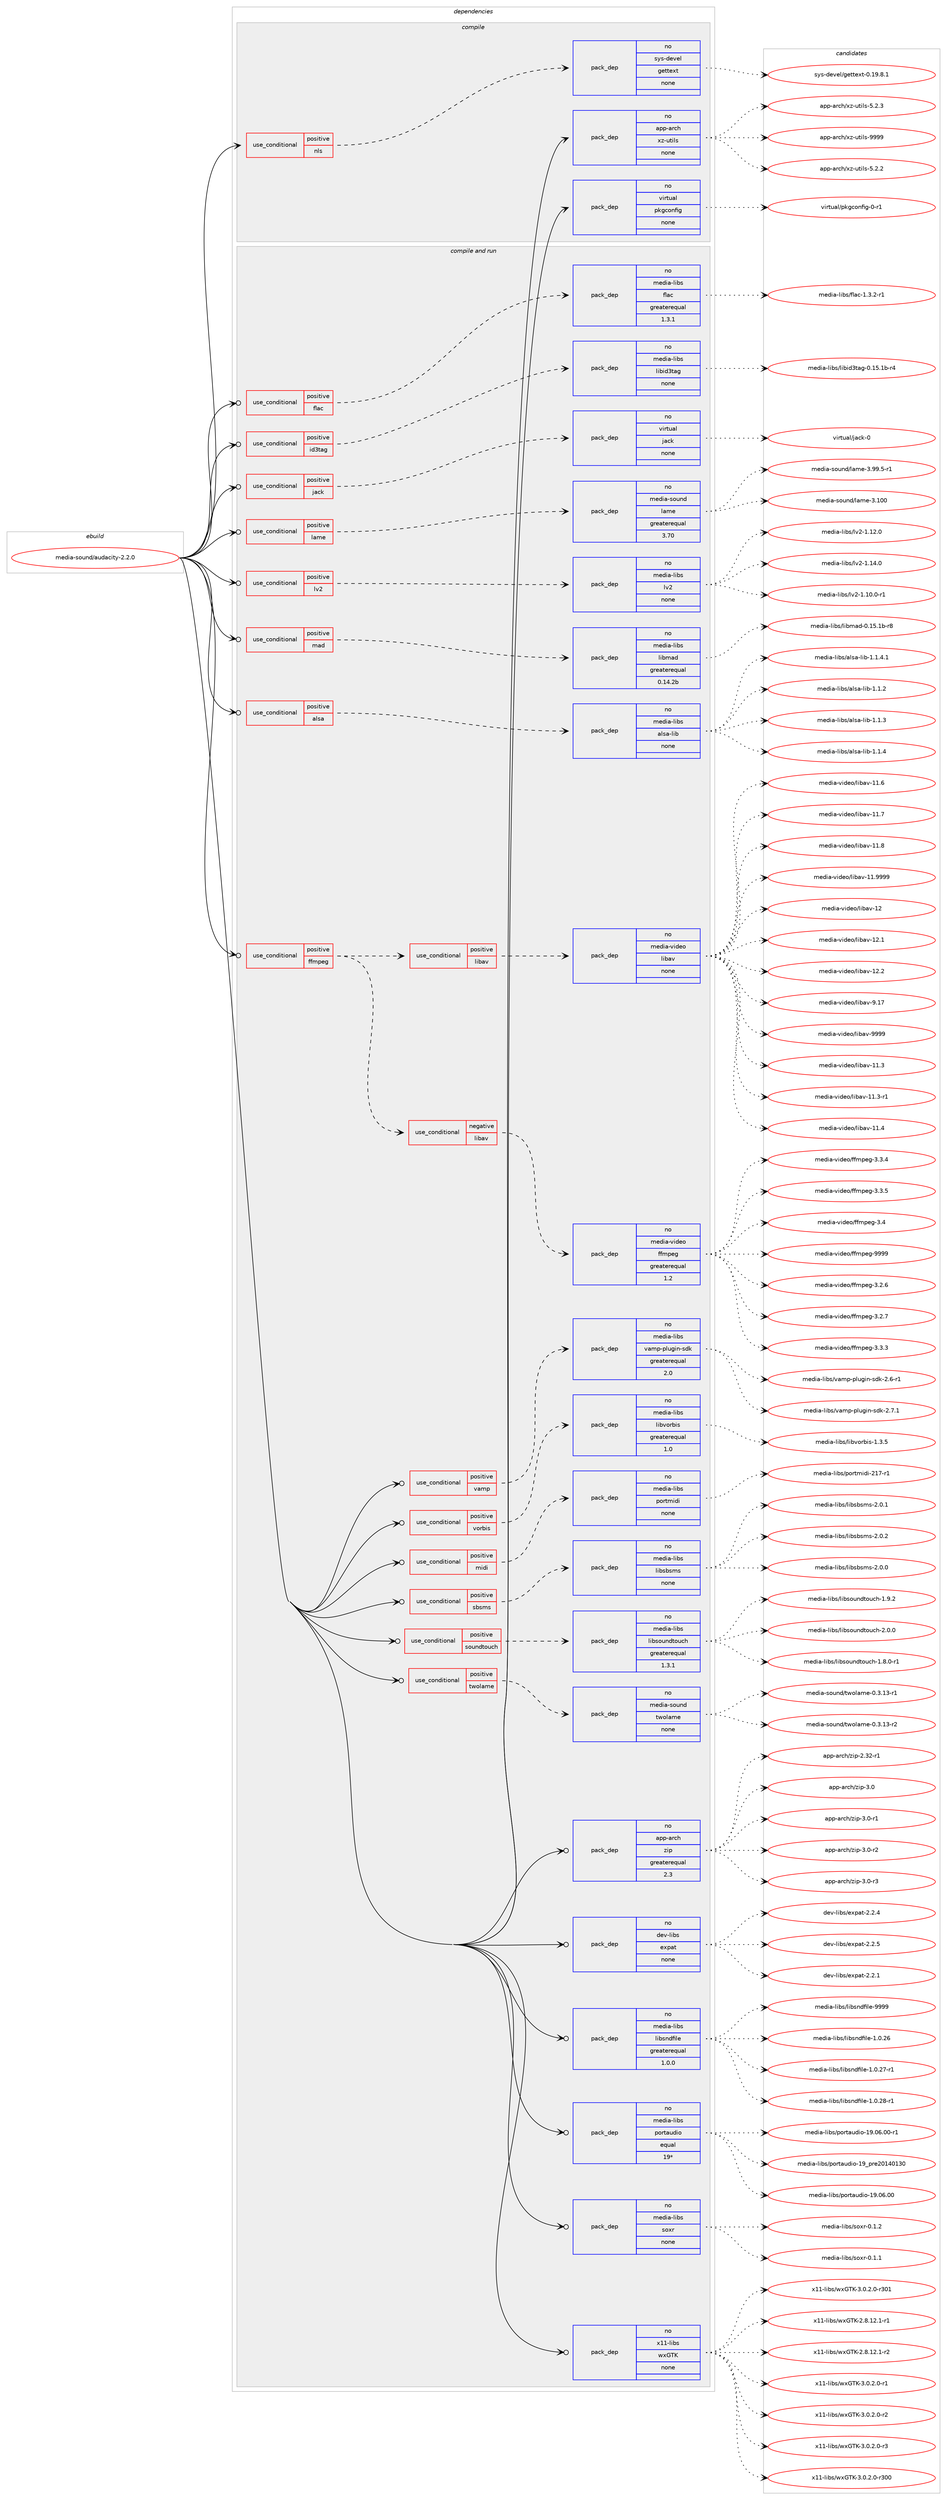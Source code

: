 digraph prolog {

# *************
# Graph options
# *************

newrank=true;
concentrate=true;
compound=true;
graph [rankdir=LR,fontname=Helvetica,fontsize=10,ranksep=1.5];#, ranksep=2.5, nodesep=0.2];
edge  [arrowhead=vee];
node  [fontname=Helvetica,fontsize=10];

# **********
# The ebuild
# **********

subgraph cluster_leftcol {
color=gray;
rank=same;
label=<<i>ebuild</i>>;
id [label="media-sound/audacity-2.2.0", color=red, width=4, href="../media-sound/audacity-2.2.0.svg"];
}

# ****************
# The dependencies
# ****************

subgraph cluster_midcol {
color=gray;
label=<<i>dependencies</i>>;
subgraph cluster_compile {
fillcolor="#eeeeee";
style=filled;
label=<<i>compile</i>>;
subgraph cond92929 {
dependency379098 [label=<<TABLE BORDER="0" CELLBORDER="1" CELLSPACING="0" CELLPADDING="4"><TR><TD ROWSPAN="3" CELLPADDING="10">use_conditional</TD></TR><TR><TD>positive</TD></TR><TR><TD>nls</TD></TR></TABLE>>, shape=none, color=red];
subgraph pack280088 {
dependency379099 [label=<<TABLE BORDER="0" CELLBORDER="1" CELLSPACING="0" CELLPADDING="4" WIDTH="220"><TR><TD ROWSPAN="6" CELLPADDING="30">pack_dep</TD></TR><TR><TD WIDTH="110">no</TD></TR><TR><TD>sys-devel</TD></TR><TR><TD>gettext</TD></TR><TR><TD>none</TD></TR><TR><TD></TD></TR></TABLE>>, shape=none, color=blue];
}
dependency379098:e -> dependency379099:w [weight=20,style="dashed",arrowhead="vee"];
}
id:e -> dependency379098:w [weight=20,style="solid",arrowhead="vee"];
subgraph pack280089 {
dependency379100 [label=<<TABLE BORDER="0" CELLBORDER="1" CELLSPACING="0" CELLPADDING="4" WIDTH="220"><TR><TD ROWSPAN="6" CELLPADDING="30">pack_dep</TD></TR><TR><TD WIDTH="110">no</TD></TR><TR><TD>app-arch</TD></TR><TR><TD>xz-utils</TD></TR><TR><TD>none</TD></TR><TR><TD></TD></TR></TABLE>>, shape=none, color=blue];
}
id:e -> dependency379100:w [weight=20,style="solid",arrowhead="vee"];
subgraph pack280090 {
dependency379101 [label=<<TABLE BORDER="0" CELLBORDER="1" CELLSPACING="0" CELLPADDING="4" WIDTH="220"><TR><TD ROWSPAN="6" CELLPADDING="30">pack_dep</TD></TR><TR><TD WIDTH="110">no</TD></TR><TR><TD>virtual</TD></TR><TR><TD>pkgconfig</TD></TR><TR><TD>none</TD></TR><TR><TD></TD></TR></TABLE>>, shape=none, color=blue];
}
id:e -> dependency379101:w [weight=20,style="solid",arrowhead="vee"];
}
subgraph cluster_compileandrun {
fillcolor="#eeeeee";
style=filled;
label=<<i>compile and run</i>>;
subgraph cond92930 {
dependency379102 [label=<<TABLE BORDER="0" CELLBORDER="1" CELLSPACING="0" CELLPADDING="4"><TR><TD ROWSPAN="3" CELLPADDING="10">use_conditional</TD></TR><TR><TD>positive</TD></TR><TR><TD>alsa</TD></TR></TABLE>>, shape=none, color=red];
subgraph pack280091 {
dependency379103 [label=<<TABLE BORDER="0" CELLBORDER="1" CELLSPACING="0" CELLPADDING="4" WIDTH="220"><TR><TD ROWSPAN="6" CELLPADDING="30">pack_dep</TD></TR><TR><TD WIDTH="110">no</TD></TR><TR><TD>media-libs</TD></TR><TR><TD>alsa-lib</TD></TR><TR><TD>none</TD></TR><TR><TD></TD></TR></TABLE>>, shape=none, color=blue];
}
dependency379102:e -> dependency379103:w [weight=20,style="dashed",arrowhead="vee"];
}
id:e -> dependency379102:w [weight=20,style="solid",arrowhead="odotvee"];
subgraph cond92931 {
dependency379104 [label=<<TABLE BORDER="0" CELLBORDER="1" CELLSPACING="0" CELLPADDING="4"><TR><TD ROWSPAN="3" CELLPADDING="10">use_conditional</TD></TR><TR><TD>positive</TD></TR><TR><TD>ffmpeg</TD></TR></TABLE>>, shape=none, color=red];
subgraph cond92932 {
dependency379105 [label=<<TABLE BORDER="0" CELLBORDER="1" CELLSPACING="0" CELLPADDING="4"><TR><TD ROWSPAN="3" CELLPADDING="10">use_conditional</TD></TR><TR><TD>positive</TD></TR><TR><TD>libav</TD></TR></TABLE>>, shape=none, color=red];
subgraph pack280092 {
dependency379106 [label=<<TABLE BORDER="0" CELLBORDER="1" CELLSPACING="0" CELLPADDING="4" WIDTH="220"><TR><TD ROWSPAN="6" CELLPADDING="30">pack_dep</TD></TR><TR><TD WIDTH="110">no</TD></TR><TR><TD>media-video</TD></TR><TR><TD>libav</TD></TR><TR><TD>none</TD></TR><TR><TD></TD></TR></TABLE>>, shape=none, color=blue];
}
dependency379105:e -> dependency379106:w [weight=20,style="dashed",arrowhead="vee"];
}
dependency379104:e -> dependency379105:w [weight=20,style="dashed",arrowhead="vee"];
subgraph cond92933 {
dependency379107 [label=<<TABLE BORDER="0" CELLBORDER="1" CELLSPACING="0" CELLPADDING="4"><TR><TD ROWSPAN="3" CELLPADDING="10">use_conditional</TD></TR><TR><TD>negative</TD></TR><TR><TD>libav</TD></TR></TABLE>>, shape=none, color=red];
subgraph pack280093 {
dependency379108 [label=<<TABLE BORDER="0" CELLBORDER="1" CELLSPACING="0" CELLPADDING="4" WIDTH="220"><TR><TD ROWSPAN="6" CELLPADDING="30">pack_dep</TD></TR><TR><TD WIDTH="110">no</TD></TR><TR><TD>media-video</TD></TR><TR><TD>ffmpeg</TD></TR><TR><TD>greaterequal</TD></TR><TR><TD>1.2</TD></TR></TABLE>>, shape=none, color=blue];
}
dependency379107:e -> dependency379108:w [weight=20,style="dashed",arrowhead="vee"];
}
dependency379104:e -> dependency379107:w [weight=20,style="dashed",arrowhead="vee"];
}
id:e -> dependency379104:w [weight=20,style="solid",arrowhead="odotvee"];
subgraph cond92934 {
dependency379109 [label=<<TABLE BORDER="0" CELLBORDER="1" CELLSPACING="0" CELLPADDING="4"><TR><TD ROWSPAN="3" CELLPADDING="10">use_conditional</TD></TR><TR><TD>positive</TD></TR><TR><TD>flac</TD></TR></TABLE>>, shape=none, color=red];
subgraph pack280094 {
dependency379110 [label=<<TABLE BORDER="0" CELLBORDER="1" CELLSPACING="0" CELLPADDING="4" WIDTH="220"><TR><TD ROWSPAN="6" CELLPADDING="30">pack_dep</TD></TR><TR><TD WIDTH="110">no</TD></TR><TR><TD>media-libs</TD></TR><TR><TD>flac</TD></TR><TR><TD>greaterequal</TD></TR><TR><TD>1.3.1</TD></TR></TABLE>>, shape=none, color=blue];
}
dependency379109:e -> dependency379110:w [weight=20,style="dashed",arrowhead="vee"];
}
id:e -> dependency379109:w [weight=20,style="solid",arrowhead="odotvee"];
subgraph cond92935 {
dependency379111 [label=<<TABLE BORDER="0" CELLBORDER="1" CELLSPACING="0" CELLPADDING="4"><TR><TD ROWSPAN="3" CELLPADDING="10">use_conditional</TD></TR><TR><TD>positive</TD></TR><TR><TD>id3tag</TD></TR></TABLE>>, shape=none, color=red];
subgraph pack280095 {
dependency379112 [label=<<TABLE BORDER="0" CELLBORDER="1" CELLSPACING="0" CELLPADDING="4" WIDTH="220"><TR><TD ROWSPAN="6" CELLPADDING="30">pack_dep</TD></TR><TR><TD WIDTH="110">no</TD></TR><TR><TD>media-libs</TD></TR><TR><TD>libid3tag</TD></TR><TR><TD>none</TD></TR><TR><TD></TD></TR></TABLE>>, shape=none, color=blue];
}
dependency379111:e -> dependency379112:w [weight=20,style="dashed",arrowhead="vee"];
}
id:e -> dependency379111:w [weight=20,style="solid",arrowhead="odotvee"];
subgraph cond92936 {
dependency379113 [label=<<TABLE BORDER="0" CELLBORDER="1" CELLSPACING="0" CELLPADDING="4"><TR><TD ROWSPAN="3" CELLPADDING="10">use_conditional</TD></TR><TR><TD>positive</TD></TR><TR><TD>jack</TD></TR></TABLE>>, shape=none, color=red];
subgraph pack280096 {
dependency379114 [label=<<TABLE BORDER="0" CELLBORDER="1" CELLSPACING="0" CELLPADDING="4" WIDTH="220"><TR><TD ROWSPAN="6" CELLPADDING="30">pack_dep</TD></TR><TR><TD WIDTH="110">no</TD></TR><TR><TD>virtual</TD></TR><TR><TD>jack</TD></TR><TR><TD>none</TD></TR><TR><TD></TD></TR></TABLE>>, shape=none, color=blue];
}
dependency379113:e -> dependency379114:w [weight=20,style="dashed",arrowhead="vee"];
}
id:e -> dependency379113:w [weight=20,style="solid",arrowhead="odotvee"];
subgraph cond92937 {
dependency379115 [label=<<TABLE BORDER="0" CELLBORDER="1" CELLSPACING="0" CELLPADDING="4"><TR><TD ROWSPAN="3" CELLPADDING="10">use_conditional</TD></TR><TR><TD>positive</TD></TR><TR><TD>lame</TD></TR></TABLE>>, shape=none, color=red];
subgraph pack280097 {
dependency379116 [label=<<TABLE BORDER="0" CELLBORDER="1" CELLSPACING="0" CELLPADDING="4" WIDTH="220"><TR><TD ROWSPAN="6" CELLPADDING="30">pack_dep</TD></TR><TR><TD WIDTH="110">no</TD></TR><TR><TD>media-sound</TD></TR><TR><TD>lame</TD></TR><TR><TD>greaterequal</TD></TR><TR><TD>3.70</TD></TR></TABLE>>, shape=none, color=blue];
}
dependency379115:e -> dependency379116:w [weight=20,style="dashed",arrowhead="vee"];
}
id:e -> dependency379115:w [weight=20,style="solid",arrowhead="odotvee"];
subgraph cond92938 {
dependency379117 [label=<<TABLE BORDER="0" CELLBORDER="1" CELLSPACING="0" CELLPADDING="4"><TR><TD ROWSPAN="3" CELLPADDING="10">use_conditional</TD></TR><TR><TD>positive</TD></TR><TR><TD>lv2</TD></TR></TABLE>>, shape=none, color=red];
subgraph pack280098 {
dependency379118 [label=<<TABLE BORDER="0" CELLBORDER="1" CELLSPACING="0" CELLPADDING="4" WIDTH="220"><TR><TD ROWSPAN="6" CELLPADDING="30">pack_dep</TD></TR><TR><TD WIDTH="110">no</TD></TR><TR><TD>media-libs</TD></TR><TR><TD>lv2</TD></TR><TR><TD>none</TD></TR><TR><TD></TD></TR></TABLE>>, shape=none, color=blue];
}
dependency379117:e -> dependency379118:w [weight=20,style="dashed",arrowhead="vee"];
}
id:e -> dependency379117:w [weight=20,style="solid",arrowhead="odotvee"];
subgraph cond92939 {
dependency379119 [label=<<TABLE BORDER="0" CELLBORDER="1" CELLSPACING="0" CELLPADDING="4"><TR><TD ROWSPAN="3" CELLPADDING="10">use_conditional</TD></TR><TR><TD>positive</TD></TR><TR><TD>mad</TD></TR></TABLE>>, shape=none, color=red];
subgraph pack280099 {
dependency379120 [label=<<TABLE BORDER="0" CELLBORDER="1" CELLSPACING="0" CELLPADDING="4" WIDTH="220"><TR><TD ROWSPAN="6" CELLPADDING="30">pack_dep</TD></TR><TR><TD WIDTH="110">no</TD></TR><TR><TD>media-libs</TD></TR><TR><TD>libmad</TD></TR><TR><TD>greaterequal</TD></TR><TR><TD>0.14.2b</TD></TR></TABLE>>, shape=none, color=blue];
}
dependency379119:e -> dependency379120:w [weight=20,style="dashed",arrowhead="vee"];
}
id:e -> dependency379119:w [weight=20,style="solid",arrowhead="odotvee"];
subgraph cond92940 {
dependency379121 [label=<<TABLE BORDER="0" CELLBORDER="1" CELLSPACING="0" CELLPADDING="4"><TR><TD ROWSPAN="3" CELLPADDING="10">use_conditional</TD></TR><TR><TD>positive</TD></TR><TR><TD>midi</TD></TR></TABLE>>, shape=none, color=red];
subgraph pack280100 {
dependency379122 [label=<<TABLE BORDER="0" CELLBORDER="1" CELLSPACING="0" CELLPADDING="4" WIDTH="220"><TR><TD ROWSPAN="6" CELLPADDING="30">pack_dep</TD></TR><TR><TD WIDTH="110">no</TD></TR><TR><TD>media-libs</TD></TR><TR><TD>portmidi</TD></TR><TR><TD>none</TD></TR><TR><TD></TD></TR></TABLE>>, shape=none, color=blue];
}
dependency379121:e -> dependency379122:w [weight=20,style="dashed",arrowhead="vee"];
}
id:e -> dependency379121:w [weight=20,style="solid",arrowhead="odotvee"];
subgraph cond92941 {
dependency379123 [label=<<TABLE BORDER="0" CELLBORDER="1" CELLSPACING="0" CELLPADDING="4"><TR><TD ROWSPAN="3" CELLPADDING="10">use_conditional</TD></TR><TR><TD>positive</TD></TR><TR><TD>sbsms</TD></TR></TABLE>>, shape=none, color=red];
subgraph pack280101 {
dependency379124 [label=<<TABLE BORDER="0" CELLBORDER="1" CELLSPACING="0" CELLPADDING="4" WIDTH="220"><TR><TD ROWSPAN="6" CELLPADDING="30">pack_dep</TD></TR><TR><TD WIDTH="110">no</TD></TR><TR><TD>media-libs</TD></TR><TR><TD>libsbsms</TD></TR><TR><TD>none</TD></TR><TR><TD></TD></TR></TABLE>>, shape=none, color=blue];
}
dependency379123:e -> dependency379124:w [weight=20,style="dashed",arrowhead="vee"];
}
id:e -> dependency379123:w [weight=20,style="solid",arrowhead="odotvee"];
subgraph cond92942 {
dependency379125 [label=<<TABLE BORDER="0" CELLBORDER="1" CELLSPACING="0" CELLPADDING="4"><TR><TD ROWSPAN="3" CELLPADDING="10">use_conditional</TD></TR><TR><TD>positive</TD></TR><TR><TD>soundtouch</TD></TR></TABLE>>, shape=none, color=red];
subgraph pack280102 {
dependency379126 [label=<<TABLE BORDER="0" CELLBORDER="1" CELLSPACING="0" CELLPADDING="4" WIDTH="220"><TR><TD ROWSPAN="6" CELLPADDING="30">pack_dep</TD></TR><TR><TD WIDTH="110">no</TD></TR><TR><TD>media-libs</TD></TR><TR><TD>libsoundtouch</TD></TR><TR><TD>greaterequal</TD></TR><TR><TD>1.3.1</TD></TR></TABLE>>, shape=none, color=blue];
}
dependency379125:e -> dependency379126:w [weight=20,style="dashed",arrowhead="vee"];
}
id:e -> dependency379125:w [weight=20,style="solid",arrowhead="odotvee"];
subgraph cond92943 {
dependency379127 [label=<<TABLE BORDER="0" CELLBORDER="1" CELLSPACING="0" CELLPADDING="4"><TR><TD ROWSPAN="3" CELLPADDING="10">use_conditional</TD></TR><TR><TD>positive</TD></TR><TR><TD>twolame</TD></TR></TABLE>>, shape=none, color=red];
subgraph pack280103 {
dependency379128 [label=<<TABLE BORDER="0" CELLBORDER="1" CELLSPACING="0" CELLPADDING="4" WIDTH="220"><TR><TD ROWSPAN="6" CELLPADDING="30">pack_dep</TD></TR><TR><TD WIDTH="110">no</TD></TR><TR><TD>media-sound</TD></TR><TR><TD>twolame</TD></TR><TR><TD>none</TD></TR><TR><TD></TD></TR></TABLE>>, shape=none, color=blue];
}
dependency379127:e -> dependency379128:w [weight=20,style="dashed",arrowhead="vee"];
}
id:e -> dependency379127:w [weight=20,style="solid",arrowhead="odotvee"];
subgraph cond92944 {
dependency379129 [label=<<TABLE BORDER="0" CELLBORDER="1" CELLSPACING="0" CELLPADDING="4"><TR><TD ROWSPAN="3" CELLPADDING="10">use_conditional</TD></TR><TR><TD>positive</TD></TR><TR><TD>vamp</TD></TR></TABLE>>, shape=none, color=red];
subgraph pack280104 {
dependency379130 [label=<<TABLE BORDER="0" CELLBORDER="1" CELLSPACING="0" CELLPADDING="4" WIDTH="220"><TR><TD ROWSPAN="6" CELLPADDING="30">pack_dep</TD></TR><TR><TD WIDTH="110">no</TD></TR><TR><TD>media-libs</TD></TR><TR><TD>vamp-plugin-sdk</TD></TR><TR><TD>greaterequal</TD></TR><TR><TD>2.0</TD></TR></TABLE>>, shape=none, color=blue];
}
dependency379129:e -> dependency379130:w [weight=20,style="dashed",arrowhead="vee"];
}
id:e -> dependency379129:w [weight=20,style="solid",arrowhead="odotvee"];
subgraph cond92945 {
dependency379131 [label=<<TABLE BORDER="0" CELLBORDER="1" CELLSPACING="0" CELLPADDING="4"><TR><TD ROWSPAN="3" CELLPADDING="10">use_conditional</TD></TR><TR><TD>positive</TD></TR><TR><TD>vorbis</TD></TR></TABLE>>, shape=none, color=red];
subgraph pack280105 {
dependency379132 [label=<<TABLE BORDER="0" CELLBORDER="1" CELLSPACING="0" CELLPADDING="4" WIDTH="220"><TR><TD ROWSPAN="6" CELLPADDING="30">pack_dep</TD></TR><TR><TD WIDTH="110">no</TD></TR><TR><TD>media-libs</TD></TR><TR><TD>libvorbis</TD></TR><TR><TD>greaterequal</TD></TR><TR><TD>1.0</TD></TR></TABLE>>, shape=none, color=blue];
}
dependency379131:e -> dependency379132:w [weight=20,style="dashed",arrowhead="vee"];
}
id:e -> dependency379131:w [weight=20,style="solid",arrowhead="odotvee"];
subgraph pack280106 {
dependency379133 [label=<<TABLE BORDER="0" CELLBORDER="1" CELLSPACING="0" CELLPADDING="4" WIDTH="220"><TR><TD ROWSPAN="6" CELLPADDING="30">pack_dep</TD></TR><TR><TD WIDTH="110">no</TD></TR><TR><TD>app-arch</TD></TR><TR><TD>zip</TD></TR><TR><TD>greaterequal</TD></TR><TR><TD>2.3</TD></TR></TABLE>>, shape=none, color=blue];
}
id:e -> dependency379133:w [weight=20,style="solid",arrowhead="odotvee"];
subgraph pack280107 {
dependency379134 [label=<<TABLE BORDER="0" CELLBORDER="1" CELLSPACING="0" CELLPADDING="4" WIDTH="220"><TR><TD ROWSPAN="6" CELLPADDING="30">pack_dep</TD></TR><TR><TD WIDTH="110">no</TD></TR><TR><TD>dev-libs</TD></TR><TR><TD>expat</TD></TR><TR><TD>none</TD></TR><TR><TD></TD></TR></TABLE>>, shape=none, color=blue];
}
id:e -> dependency379134:w [weight=20,style="solid",arrowhead="odotvee"];
subgraph pack280108 {
dependency379135 [label=<<TABLE BORDER="0" CELLBORDER="1" CELLSPACING="0" CELLPADDING="4" WIDTH="220"><TR><TD ROWSPAN="6" CELLPADDING="30">pack_dep</TD></TR><TR><TD WIDTH="110">no</TD></TR><TR><TD>media-libs</TD></TR><TR><TD>libsndfile</TD></TR><TR><TD>greaterequal</TD></TR><TR><TD>1.0.0</TD></TR></TABLE>>, shape=none, color=blue];
}
id:e -> dependency379135:w [weight=20,style="solid",arrowhead="odotvee"];
subgraph pack280109 {
dependency379136 [label=<<TABLE BORDER="0" CELLBORDER="1" CELLSPACING="0" CELLPADDING="4" WIDTH="220"><TR><TD ROWSPAN="6" CELLPADDING="30">pack_dep</TD></TR><TR><TD WIDTH="110">no</TD></TR><TR><TD>media-libs</TD></TR><TR><TD>portaudio</TD></TR><TR><TD>equal</TD></TR><TR><TD>19*</TD></TR></TABLE>>, shape=none, color=blue];
}
id:e -> dependency379136:w [weight=20,style="solid",arrowhead="odotvee"];
subgraph pack280110 {
dependency379137 [label=<<TABLE BORDER="0" CELLBORDER="1" CELLSPACING="0" CELLPADDING="4" WIDTH="220"><TR><TD ROWSPAN="6" CELLPADDING="30">pack_dep</TD></TR><TR><TD WIDTH="110">no</TD></TR><TR><TD>media-libs</TD></TR><TR><TD>soxr</TD></TR><TR><TD>none</TD></TR><TR><TD></TD></TR></TABLE>>, shape=none, color=blue];
}
id:e -> dependency379137:w [weight=20,style="solid",arrowhead="odotvee"];
subgraph pack280111 {
dependency379138 [label=<<TABLE BORDER="0" CELLBORDER="1" CELLSPACING="0" CELLPADDING="4" WIDTH="220"><TR><TD ROWSPAN="6" CELLPADDING="30">pack_dep</TD></TR><TR><TD WIDTH="110">no</TD></TR><TR><TD>x11-libs</TD></TR><TR><TD>wxGTK</TD></TR><TR><TD>none</TD></TR><TR><TD></TD></TR></TABLE>>, shape=none, color=blue];
}
id:e -> dependency379138:w [weight=20,style="solid",arrowhead="odotvee"];
}
subgraph cluster_run {
fillcolor="#eeeeee";
style=filled;
label=<<i>run</i>>;
}
}

# **************
# The candidates
# **************

subgraph cluster_choices {
rank=same;
color=gray;
label=<<i>candidates</i>>;

subgraph choice280088 {
color=black;
nodesep=1;
choice1151211154510010111810110847103101116116101120116454846495746564649 [label="sys-devel/gettext-0.19.8.1", color=red, width=4,href="../sys-devel/gettext-0.19.8.1.svg"];
dependency379099:e -> choice1151211154510010111810110847103101116116101120116454846495746564649:w [style=dotted,weight="100"];
}
subgraph choice280089 {
color=black;
nodesep=1;
choice971121124597114991044712012245117116105108115455346504650 [label="app-arch/xz-utils-5.2.2", color=red, width=4,href="../app-arch/xz-utils-5.2.2.svg"];
choice971121124597114991044712012245117116105108115455346504651 [label="app-arch/xz-utils-5.2.3", color=red, width=4,href="../app-arch/xz-utils-5.2.3.svg"];
choice9711211245971149910447120122451171161051081154557575757 [label="app-arch/xz-utils-9999", color=red, width=4,href="../app-arch/xz-utils-9999.svg"];
dependency379100:e -> choice971121124597114991044712012245117116105108115455346504650:w [style=dotted,weight="100"];
dependency379100:e -> choice971121124597114991044712012245117116105108115455346504651:w [style=dotted,weight="100"];
dependency379100:e -> choice9711211245971149910447120122451171161051081154557575757:w [style=dotted,weight="100"];
}
subgraph choice280090 {
color=black;
nodesep=1;
choice11810511411611797108471121071039911111010210510345484511449 [label="virtual/pkgconfig-0-r1", color=red, width=4,href="../virtual/pkgconfig-0-r1.svg"];
dependency379101:e -> choice11810511411611797108471121071039911111010210510345484511449:w [style=dotted,weight="100"];
}
subgraph choice280091 {
color=black;
nodesep=1;
choice1091011001059745108105981154797108115974510810598454946494650 [label="media-libs/alsa-lib-1.1.2", color=red, width=4,href="../media-libs/alsa-lib-1.1.2.svg"];
choice1091011001059745108105981154797108115974510810598454946494651 [label="media-libs/alsa-lib-1.1.3", color=red, width=4,href="../media-libs/alsa-lib-1.1.3.svg"];
choice1091011001059745108105981154797108115974510810598454946494652 [label="media-libs/alsa-lib-1.1.4", color=red, width=4,href="../media-libs/alsa-lib-1.1.4.svg"];
choice10910110010597451081059811547971081159745108105984549464946524649 [label="media-libs/alsa-lib-1.1.4.1", color=red, width=4,href="../media-libs/alsa-lib-1.1.4.1.svg"];
dependency379103:e -> choice1091011001059745108105981154797108115974510810598454946494650:w [style=dotted,weight="100"];
dependency379103:e -> choice1091011001059745108105981154797108115974510810598454946494651:w [style=dotted,weight="100"];
dependency379103:e -> choice1091011001059745108105981154797108115974510810598454946494652:w [style=dotted,weight="100"];
dependency379103:e -> choice10910110010597451081059811547971081159745108105984549464946524649:w [style=dotted,weight="100"];
}
subgraph choice280092 {
color=black;
nodesep=1;
choice10910110010597451181051001011114710810598971184549494651 [label="media-video/libav-11.3", color=red, width=4,href="../media-video/libav-11.3.svg"];
choice109101100105974511810510010111147108105989711845494946514511449 [label="media-video/libav-11.3-r1", color=red, width=4,href="../media-video/libav-11.3-r1.svg"];
choice10910110010597451181051001011114710810598971184549494652 [label="media-video/libav-11.4", color=red, width=4,href="../media-video/libav-11.4.svg"];
choice10910110010597451181051001011114710810598971184549494654 [label="media-video/libav-11.6", color=red, width=4,href="../media-video/libav-11.6.svg"];
choice10910110010597451181051001011114710810598971184549494655 [label="media-video/libav-11.7", color=red, width=4,href="../media-video/libav-11.7.svg"];
choice10910110010597451181051001011114710810598971184549494656 [label="media-video/libav-11.8", color=red, width=4,href="../media-video/libav-11.8.svg"];
choice10910110010597451181051001011114710810598971184549494657575757 [label="media-video/libav-11.9999", color=red, width=4,href="../media-video/libav-11.9999.svg"];
choice1091011001059745118105100101111471081059897118454950 [label="media-video/libav-12", color=red, width=4,href="../media-video/libav-12.svg"];
choice10910110010597451181051001011114710810598971184549504649 [label="media-video/libav-12.1", color=red, width=4,href="../media-video/libav-12.1.svg"];
choice10910110010597451181051001011114710810598971184549504650 [label="media-video/libav-12.2", color=red, width=4,href="../media-video/libav-12.2.svg"];
choice10910110010597451181051001011114710810598971184557464955 [label="media-video/libav-9.17", color=red, width=4,href="../media-video/libav-9.17.svg"];
choice10910110010597451181051001011114710810598971184557575757 [label="media-video/libav-9999", color=red, width=4,href="../media-video/libav-9999.svg"];
dependency379106:e -> choice10910110010597451181051001011114710810598971184549494651:w [style=dotted,weight="100"];
dependency379106:e -> choice109101100105974511810510010111147108105989711845494946514511449:w [style=dotted,weight="100"];
dependency379106:e -> choice10910110010597451181051001011114710810598971184549494652:w [style=dotted,weight="100"];
dependency379106:e -> choice10910110010597451181051001011114710810598971184549494654:w [style=dotted,weight="100"];
dependency379106:e -> choice10910110010597451181051001011114710810598971184549494655:w [style=dotted,weight="100"];
dependency379106:e -> choice10910110010597451181051001011114710810598971184549494656:w [style=dotted,weight="100"];
dependency379106:e -> choice10910110010597451181051001011114710810598971184549494657575757:w [style=dotted,weight="100"];
dependency379106:e -> choice1091011001059745118105100101111471081059897118454950:w [style=dotted,weight="100"];
dependency379106:e -> choice10910110010597451181051001011114710810598971184549504649:w [style=dotted,weight="100"];
dependency379106:e -> choice10910110010597451181051001011114710810598971184549504650:w [style=dotted,weight="100"];
dependency379106:e -> choice10910110010597451181051001011114710810598971184557464955:w [style=dotted,weight="100"];
dependency379106:e -> choice10910110010597451181051001011114710810598971184557575757:w [style=dotted,weight="100"];
}
subgraph choice280093 {
color=black;
nodesep=1;
choice109101100105974511810510010111147102102109112101103455146504654 [label="media-video/ffmpeg-3.2.6", color=red, width=4,href="../media-video/ffmpeg-3.2.6.svg"];
choice109101100105974511810510010111147102102109112101103455146504655 [label="media-video/ffmpeg-3.2.7", color=red, width=4,href="../media-video/ffmpeg-3.2.7.svg"];
choice109101100105974511810510010111147102102109112101103455146514651 [label="media-video/ffmpeg-3.3.3", color=red, width=4,href="../media-video/ffmpeg-3.3.3.svg"];
choice109101100105974511810510010111147102102109112101103455146514652 [label="media-video/ffmpeg-3.3.4", color=red, width=4,href="../media-video/ffmpeg-3.3.4.svg"];
choice109101100105974511810510010111147102102109112101103455146514653 [label="media-video/ffmpeg-3.3.5", color=red, width=4,href="../media-video/ffmpeg-3.3.5.svg"];
choice10910110010597451181051001011114710210210911210110345514652 [label="media-video/ffmpeg-3.4", color=red, width=4,href="../media-video/ffmpeg-3.4.svg"];
choice1091011001059745118105100101111471021021091121011034557575757 [label="media-video/ffmpeg-9999", color=red, width=4,href="../media-video/ffmpeg-9999.svg"];
dependency379108:e -> choice109101100105974511810510010111147102102109112101103455146504654:w [style=dotted,weight="100"];
dependency379108:e -> choice109101100105974511810510010111147102102109112101103455146504655:w [style=dotted,weight="100"];
dependency379108:e -> choice109101100105974511810510010111147102102109112101103455146514651:w [style=dotted,weight="100"];
dependency379108:e -> choice109101100105974511810510010111147102102109112101103455146514652:w [style=dotted,weight="100"];
dependency379108:e -> choice109101100105974511810510010111147102102109112101103455146514653:w [style=dotted,weight="100"];
dependency379108:e -> choice10910110010597451181051001011114710210210911210110345514652:w [style=dotted,weight="100"];
dependency379108:e -> choice1091011001059745118105100101111471021021091121011034557575757:w [style=dotted,weight="100"];
}
subgraph choice280094 {
color=black;
nodesep=1;
choice1091011001059745108105981154710210897994549465146504511449 [label="media-libs/flac-1.3.2-r1", color=red, width=4,href="../media-libs/flac-1.3.2-r1.svg"];
dependency379110:e -> choice1091011001059745108105981154710210897994549465146504511449:w [style=dotted,weight="100"];
}
subgraph choice280095 {
color=black;
nodesep=1;
choice1091011001059745108105981154710810598105100511169710345484649534649984511452 [label="media-libs/libid3tag-0.15.1b-r4", color=red, width=4,href="../media-libs/libid3tag-0.15.1b-r4.svg"];
dependency379112:e -> choice1091011001059745108105981154710810598105100511169710345484649534649984511452:w [style=dotted,weight="100"];
}
subgraph choice280096 {
color=black;
nodesep=1;
choice118105114116117971084710697991074548 [label="virtual/jack-0", color=red, width=4,href="../virtual/jack-0.svg"];
dependency379114:e -> choice118105114116117971084710697991074548:w [style=dotted,weight="100"];
}
subgraph choice280097 {
color=black;
nodesep=1;
choice10910110010597451151111171101004710897109101455146494848 [label="media-sound/lame-3.100", color=red, width=4,href="../media-sound/lame-3.100.svg"];
choice10910110010597451151111171101004710897109101455146575746534511449 [label="media-sound/lame-3.99.5-r1", color=red, width=4,href="../media-sound/lame-3.99.5-r1.svg"];
dependency379116:e -> choice10910110010597451151111171101004710897109101455146494848:w [style=dotted,weight="100"];
dependency379116:e -> choice10910110010597451151111171101004710897109101455146575746534511449:w [style=dotted,weight="100"];
}
subgraph choice280098 {
color=black;
nodesep=1;
choice1091011001059745108105981154710811850454946494846484511449 [label="media-libs/lv2-1.10.0-r1", color=red, width=4,href="../media-libs/lv2-1.10.0-r1.svg"];
choice109101100105974510810598115471081185045494649504648 [label="media-libs/lv2-1.12.0", color=red, width=4,href="../media-libs/lv2-1.12.0.svg"];
choice109101100105974510810598115471081185045494649524648 [label="media-libs/lv2-1.14.0", color=red, width=4,href="../media-libs/lv2-1.14.0.svg"];
dependency379118:e -> choice1091011001059745108105981154710811850454946494846484511449:w [style=dotted,weight="100"];
dependency379118:e -> choice109101100105974510810598115471081185045494649504648:w [style=dotted,weight="100"];
dependency379118:e -> choice109101100105974510810598115471081185045494649524648:w [style=dotted,weight="100"];
}
subgraph choice280099 {
color=black;
nodesep=1;
choice10910110010597451081059811547108105981099710045484649534649984511456 [label="media-libs/libmad-0.15.1b-r8", color=red, width=4,href="../media-libs/libmad-0.15.1b-r8.svg"];
dependency379120:e -> choice10910110010597451081059811547108105981099710045484649534649984511456:w [style=dotted,weight="100"];
}
subgraph choice280100 {
color=black;
nodesep=1;
choice10910110010597451081059811547112111114116109105100105455049554511449 [label="media-libs/portmidi-217-r1", color=red, width=4,href="../media-libs/portmidi-217-r1.svg"];
dependency379122:e -> choice10910110010597451081059811547112111114116109105100105455049554511449:w [style=dotted,weight="100"];
}
subgraph choice280101 {
color=black;
nodesep=1;
choice109101100105974510810598115471081059811598115109115455046484648 [label="media-libs/libsbsms-2.0.0", color=red, width=4,href="../media-libs/libsbsms-2.0.0.svg"];
choice109101100105974510810598115471081059811598115109115455046484649 [label="media-libs/libsbsms-2.0.1", color=red, width=4,href="../media-libs/libsbsms-2.0.1.svg"];
choice109101100105974510810598115471081059811598115109115455046484650 [label="media-libs/libsbsms-2.0.2", color=red, width=4,href="../media-libs/libsbsms-2.0.2.svg"];
dependency379124:e -> choice109101100105974510810598115471081059811598115109115455046484648:w [style=dotted,weight="100"];
dependency379124:e -> choice109101100105974510810598115471081059811598115109115455046484649:w [style=dotted,weight="100"];
dependency379124:e -> choice109101100105974510810598115471081059811598115109115455046484650:w [style=dotted,weight="100"];
}
subgraph choice280102 {
color=black;
nodesep=1;
choice1091011001059745108105981154710810598115111117110100116111117991044549465646484511449 [label="media-libs/libsoundtouch-1.8.0-r1", color=red, width=4,href="../media-libs/libsoundtouch-1.8.0-r1.svg"];
choice109101100105974510810598115471081059811511111711010011611111799104454946574650 [label="media-libs/libsoundtouch-1.9.2", color=red, width=4,href="../media-libs/libsoundtouch-1.9.2.svg"];
choice109101100105974510810598115471081059811511111711010011611111799104455046484648 [label="media-libs/libsoundtouch-2.0.0", color=red, width=4,href="../media-libs/libsoundtouch-2.0.0.svg"];
dependency379126:e -> choice1091011001059745108105981154710810598115111117110100116111117991044549465646484511449:w [style=dotted,weight="100"];
dependency379126:e -> choice109101100105974510810598115471081059811511111711010011611111799104454946574650:w [style=dotted,weight="100"];
dependency379126:e -> choice109101100105974510810598115471081059811511111711010011611111799104455046484648:w [style=dotted,weight="100"];
}
subgraph choice280103 {
color=black;
nodesep=1;
choice10910110010597451151111171101004711611911110897109101454846514649514511449 [label="media-sound/twolame-0.3.13-r1", color=red, width=4,href="../media-sound/twolame-0.3.13-r1.svg"];
choice10910110010597451151111171101004711611911110897109101454846514649514511450 [label="media-sound/twolame-0.3.13-r2", color=red, width=4,href="../media-sound/twolame-0.3.13-r2.svg"];
dependency379128:e -> choice10910110010597451151111171101004711611911110897109101454846514649514511449:w [style=dotted,weight="100"];
dependency379128:e -> choice10910110010597451151111171101004711611911110897109101454846514649514511450:w [style=dotted,weight="100"];
}
subgraph choice280104 {
color=black;
nodesep=1;
choice10910110010597451081059811547118971091124511210811710310511045115100107455046544511449 [label="media-libs/vamp-plugin-sdk-2.6-r1", color=red, width=4,href="../media-libs/vamp-plugin-sdk-2.6-r1.svg"];
choice10910110010597451081059811547118971091124511210811710310511045115100107455046554649 [label="media-libs/vamp-plugin-sdk-2.7.1", color=red, width=4,href="../media-libs/vamp-plugin-sdk-2.7.1.svg"];
dependency379130:e -> choice10910110010597451081059811547118971091124511210811710310511045115100107455046544511449:w [style=dotted,weight="100"];
dependency379130:e -> choice10910110010597451081059811547118971091124511210811710310511045115100107455046554649:w [style=dotted,weight="100"];
}
subgraph choice280105 {
color=black;
nodesep=1;
choice109101100105974510810598115471081059811811111498105115454946514653 [label="media-libs/libvorbis-1.3.5", color=red, width=4,href="../media-libs/libvorbis-1.3.5.svg"];
dependency379132:e -> choice109101100105974510810598115471081059811811111498105115454946514653:w [style=dotted,weight="100"];
}
subgraph choice280106 {
color=black;
nodesep=1;
choice971121124597114991044712210511245504651504511449 [label="app-arch/zip-2.32-r1", color=red, width=4,href="../app-arch/zip-2.32-r1.svg"];
choice971121124597114991044712210511245514648 [label="app-arch/zip-3.0", color=red, width=4,href="../app-arch/zip-3.0.svg"];
choice9711211245971149910447122105112455146484511449 [label="app-arch/zip-3.0-r1", color=red, width=4,href="../app-arch/zip-3.0-r1.svg"];
choice9711211245971149910447122105112455146484511450 [label="app-arch/zip-3.0-r2", color=red, width=4,href="../app-arch/zip-3.0-r2.svg"];
choice9711211245971149910447122105112455146484511451 [label="app-arch/zip-3.0-r3", color=red, width=4,href="../app-arch/zip-3.0-r3.svg"];
dependency379133:e -> choice971121124597114991044712210511245504651504511449:w [style=dotted,weight="100"];
dependency379133:e -> choice971121124597114991044712210511245514648:w [style=dotted,weight="100"];
dependency379133:e -> choice9711211245971149910447122105112455146484511449:w [style=dotted,weight="100"];
dependency379133:e -> choice9711211245971149910447122105112455146484511450:w [style=dotted,weight="100"];
dependency379133:e -> choice9711211245971149910447122105112455146484511451:w [style=dotted,weight="100"];
}
subgraph choice280107 {
color=black;
nodesep=1;
choice10010111845108105981154710112011297116455046504649 [label="dev-libs/expat-2.2.1", color=red, width=4,href="../dev-libs/expat-2.2.1.svg"];
choice10010111845108105981154710112011297116455046504652 [label="dev-libs/expat-2.2.4", color=red, width=4,href="../dev-libs/expat-2.2.4.svg"];
choice10010111845108105981154710112011297116455046504653 [label="dev-libs/expat-2.2.5", color=red, width=4,href="../dev-libs/expat-2.2.5.svg"];
dependency379134:e -> choice10010111845108105981154710112011297116455046504649:w [style=dotted,weight="100"];
dependency379134:e -> choice10010111845108105981154710112011297116455046504652:w [style=dotted,weight="100"];
dependency379134:e -> choice10010111845108105981154710112011297116455046504653:w [style=dotted,weight="100"];
}
subgraph choice280108 {
color=black;
nodesep=1;
choice109101100105974510810598115471081059811511010010210510810145494648465054 [label="media-libs/libsndfile-1.0.26", color=red, width=4,href="../media-libs/libsndfile-1.0.26.svg"];
choice1091011001059745108105981154710810598115110100102105108101454946484650554511449 [label="media-libs/libsndfile-1.0.27-r1", color=red, width=4,href="../media-libs/libsndfile-1.0.27-r1.svg"];
choice1091011001059745108105981154710810598115110100102105108101454946484650564511449 [label="media-libs/libsndfile-1.0.28-r1", color=red, width=4,href="../media-libs/libsndfile-1.0.28-r1.svg"];
choice10910110010597451081059811547108105981151101001021051081014557575757 [label="media-libs/libsndfile-9999", color=red, width=4,href="../media-libs/libsndfile-9999.svg"];
dependency379135:e -> choice109101100105974510810598115471081059811511010010210510810145494648465054:w [style=dotted,weight="100"];
dependency379135:e -> choice1091011001059745108105981154710810598115110100102105108101454946484650554511449:w [style=dotted,weight="100"];
dependency379135:e -> choice1091011001059745108105981154710810598115110100102105108101454946484650564511449:w [style=dotted,weight="100"];
dependency379135:e -> choice10910110010597451081059811547108105981151101001021051081014557575757:w [style=dotted,weight="100"];
}
subgraph choice280109 {
color=black;
nodesep=1;
choice1091011001059745108105981154711211111411697117100105111454957464854464848 [label="media-libs/portaudio-19.06.00", color=red, width=4,href="../media-libs/portaudio-19.06.00.svg"];
choice10910110010597451081059811547112111114116971171001051114549574648544648484511449 [label="media-libs/portaudio-19.06.00-r1", color=red, width=4,href="../media-libs/portaudio-19.06.00-r1.svg"];
choice1091011001059745108105981154711211111411697117100105111454957951121141015048495248495148 [label="media-libs/portaudio-19_pre20140130", color=red, width=4,href="../media-libs/portaudio-19_pre20140130.svg"];
dependency379136:e -> choice1091011001059745108105981154711211111411697117100105111454957464854464848:w [style=dotted,weight="100"];
dependency379136:e -> choice10910110010597451081059811547112111114116971171001051114549574648544648484511449:w [style=dotted,weight="100"];
dependency379136:e -> choice1091011001059745108105981154711211111411697117100105111454957951121141015048495248495148:w [style=dotted,weight="100"];
}
subgraph choice280110 {
color=black;
nodesep=1;
choice10910110010597451081059811547115111120114454846494649 [label="media-libs/soxr-0.1.1", color=red, width=4,href="../media-libs/soxr-0.1.1.svg"];
choice10910110010597451081059811547115111120114454846494650 [label="media-libs/soxr-0.1.2", color=red, width=4,href="../media-libs/soxr-0.1.2.svg"];
dependency379137:e -> choice10910110010597451081059811547115111120114454846494649:w [style=dotted,weight="100"];
dependency379137:e -> choice10910110010597451081059811547115111120114454846494650:w [style=dotted,weight="100"];
}
subgraph choice280111 {
color=black;
nodesep=1;
choice12049494510810598115471191207184754550465646495046494511449 [label="x11-libs/wxGTK-2.8.12.1-r1", color=red, width=4,href="../x11-libs/wxGTK-2.8.12.1-r1.svg"];
choice12049494510810598115471191207184754550465646495046494511450 [label="x11-libs/wxGTK-2.8.12.1-r2", color=red, width=4,href="../x11-libs/wxGTK-2.8.12.1-r2.svg"];
choice120494945108105981154711912071847545514648465046484511449 [label="x11-libs/wxGTK-3.0.2.0-r1", color=red, width=4,href="../x11-libs/wxGTK-3.0.2.0-r1.svg"];
choice120494945108105981154711912071847545514648465046484511450 [label="x11-libs/wxGTK-3.0.2.0-r2", color=red, width=4,href="../x11-libs/wxGTK-3.0.2.0-r2.svg"];
choice120494945108105981154711912071847545514648465046484511451 [label="x11-libs/wxGTK-3.0.2.0-r3", color=red, width=4,href="../x11-libs/wxGTK-3.0.2.0-r3.svg"];
choice1204949451081059811547119120718475455146484650464845114514848 [label="x11-libs/wxGTK-3.0.2.0-r300", color=red, width=4,href="../x11-libs/wxGTK-3.0.2.0-r300.svg"];
choice1204949451081059811547119120718475455146484650464845114514849 [label="x11-libs/wxGTK-3.0.2.0-r301", color=red, width=4,href="../x11-libs/wxGTK-3.0.2.0-r301.svg"];
dependency379138:e -> choice12049494510810598115471191207184754550465646495046494511449:w [style=dotted,weight="100"];
dependency379138:e -> choice12049494510810598115471191207184754550465646495046494511450:w [style=dotted,weight="100"];
dependency379138:e -> choice120494945108105981154711912071847545514648465046484511449:w [style=dotted,weight="100"];
dependency379138:e -> choice120494945108105981154711912071847545514648465046484511450:w [style=dotted,weight="100"];
dependency379138:e -> choice120494945108105981154711912071847545514648465046484511451:w [style=dotted,weight="100"];
dependency379138:e -> choice1204949451081059811547119120718475455146484650464845114514848:w [style=dotted,weight="100"];
dependency379138:e -> choice1204949451081059811547119120718475455146484650464845114514849:w [style=dotted,weight="100"];
}
}

}
